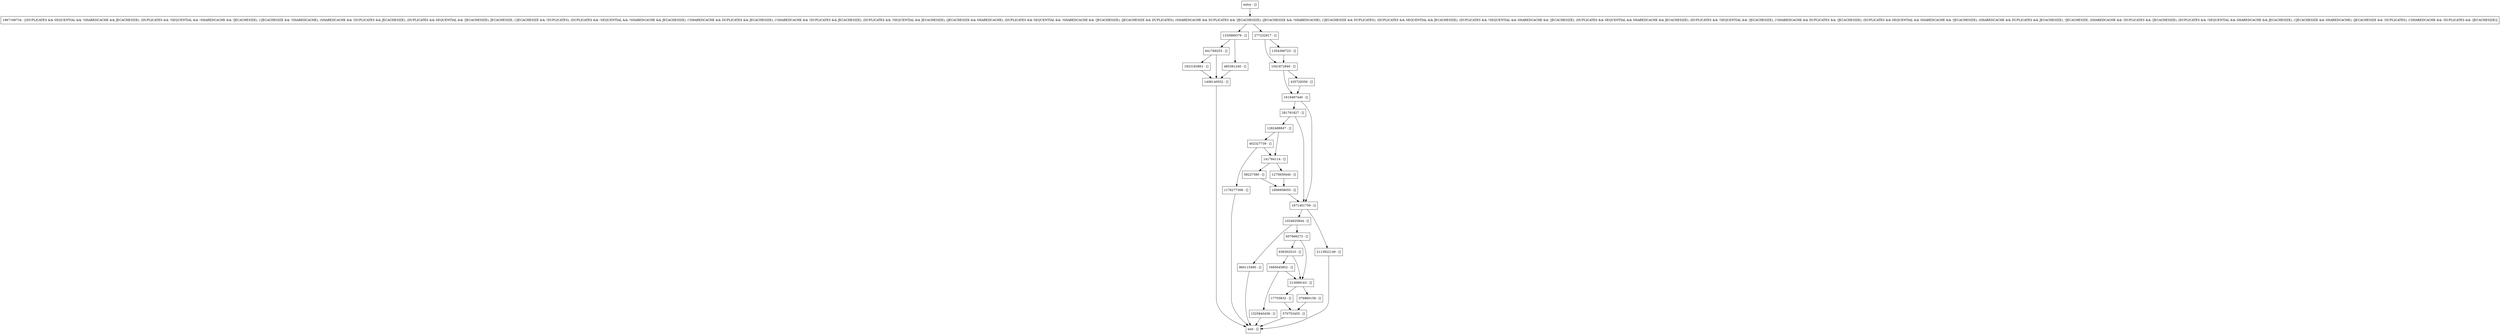 digraph getInternal {
node [shape=record];
1867168734 [label="1867168734 - [(DUPLICATES && SEQUENTIAL && !SHAREDCACHE && JECACHESIZE), (DUPLICATES && !SEQUENTIAL && !SHAREDCACHE && !JECACHESIZE), (!JECACHESIZE && !SHAREDCACHE), (SHAREDCACHE && !DUPLICATES && JECACHESIZE), (DUPLICATES && SEQUENTIAL && !JECACHESIZE), JECACHESIZE, (!JECACHESIZE && !DUPLICATES), (DUPLICATES && !SEQUENTIAL && !SHAREDCACHE && JECACHESIZE), (!SHAREDCACHE && DUPLICATES && JECACHESIZE), (!SHAREDCACHE && !DUPLICATES && JECACHESIZE), (DUPLICATES && !SEQUENTIAL && JECACHESIZE), (JECACHESIZE && SHAREDCACHE), (DUPLICATES && SEQUENTIAL && !SHAREDCACHE && !JECACHESIZE), (JECACHESIZE && DUPLICATES), (SHAREDCACHE && DUPLICATES && !JECACHESIZE), (JECACHESIZE && !SHAREDCACHE), (!JECACHESIZE && DUPLICATES), (DUPLICATES && SEQUENTIAL && JECACHESIZE), (DUPLICATES && !SEQUENTIAL && SHAREDCACHE && !JECACHESIZE), (DUPLICATES && SEQUENTIAL && SHAREDCACHE && JECACHESIZE), (DUPLICATES && !SEQUENTIAL && !JECACHESIZE), (!SHAREDCACHE && DUPLICATES && !JECACHESIZE), (DUPLICATES && SEQUENTIAL && SHAREDCACHE && !JECACHESIZE), (SHAREDCACHE && DUPLICATES && JECACHESIZE), !JECACHESIZE, (SHAREDCACHE && !DUPLICATES && !JECACHESIZE), (DUPLICATES && !SEQUENTIAL && SHAREDCACHE && JECACHESIZE), (!JECACHESIZE && SHAREDCACHE), (JECACHESIZE && !DUPLICATES), (!SHAREDCACHE && !DUPLICATES && !JECACHESIZE)]"];
141784114 [label="141784114 - []"];
1041872840 [label="1041872840 - []"];
435729350 [label="435729350 - []"];
636302510 [label="636302510 - []"];
376860158 [label="376860158 - []"];
1335889376 [label="1335889376 - []"];
657666273 [label="657666273 - []"];
1606958055 [label="1606958055 - []"];
58227380 [label="58227380 - []"];
960115490 [label="960115490 - []"];
213089163 [label="213089163 - []"];
1923183861 [label="1923183861 - []"];
1024625844 [label="1024625844 - []"];
1671401759 [label="1671401759 - []"];
402327739 [label="402327739 - []"];
17703832 [label="17703832 - []"];
641769253 [label="641769253 - []"];
1685645852 [label="1685645852 - []"];
1176277306 [label="1176277306 - []"];
1408140552 [label="1408140552 - []"];
1525840458 [label="1525840458 - []"];
277232917 [label="277232917 - []"];
1619487440 [label="1619487440 - []"];
entry [label="entry - []"];
exit [label="exit - []"];
1282488847 [label="1282488847 - []"];
485381240 [label="485381240 - []"];
1275659440 [label="1275659440 - []"];
570753455 [label="570753455 - []"];
2113922149 [label="2113922149 - []"];
281791827 [label="281791827 - []"];
1354396723 [label="1354396723 - []"];
entry;
exit;
1867168734 -> 1335889376;
1867168734 -> 277232917;
141784114 -> 58227380;
141784114 -> 1275659440;
1041872840 -> 435729350;
1041872840 -> 1619487440;
435729350 -> 1619487440;
636302510 -> 1685645852;
636302510 -> 213089163;
376860158 -> 570753455;
1335889376 -> 641769253;
1335889376 -> 485381240;
657666273 -> 636302510;
657666273 -> 213089163;
1606958055 -> 1671401759;
58227380 -> 1606958055;
960115490 -> exit;
213089163 -> 17703832;
213089163 -> 376860158;
1923183861 -> 1408140552;
1024625844 -> 960115490;
1024625844 -> 657666273;
1671401759 -> 1024625844;
1671401759 -> 2113922149;
402327739 -> 141784114;
402327739 -> 1176277306;
17703832 -> 570753455;
641769253 -> 1408140552;
641769253 -> 1923183861;
1685645852 -> 1525840458;
1685645852 -> 213089163;
1176277306 -> exit;
1408140552 -> exit;
1525840458 -> exit;
277232917 -> 1041872840;
277232917 -> 1354396723;
1619487440 -> 1671401759;
1619487440 -> 281791827;
entry -> 1867168734;
1282488847 -> 141784114;
1282488847 -> 402327739;
485381240 -> 1408140552;
1275659440 -> 1606958055;
570753455 -> exit;
2113922149 -> exit;
281791827 -> 1671401759;
281791827 -> 1282488847;
1354396723 -> 1041872840;
}
